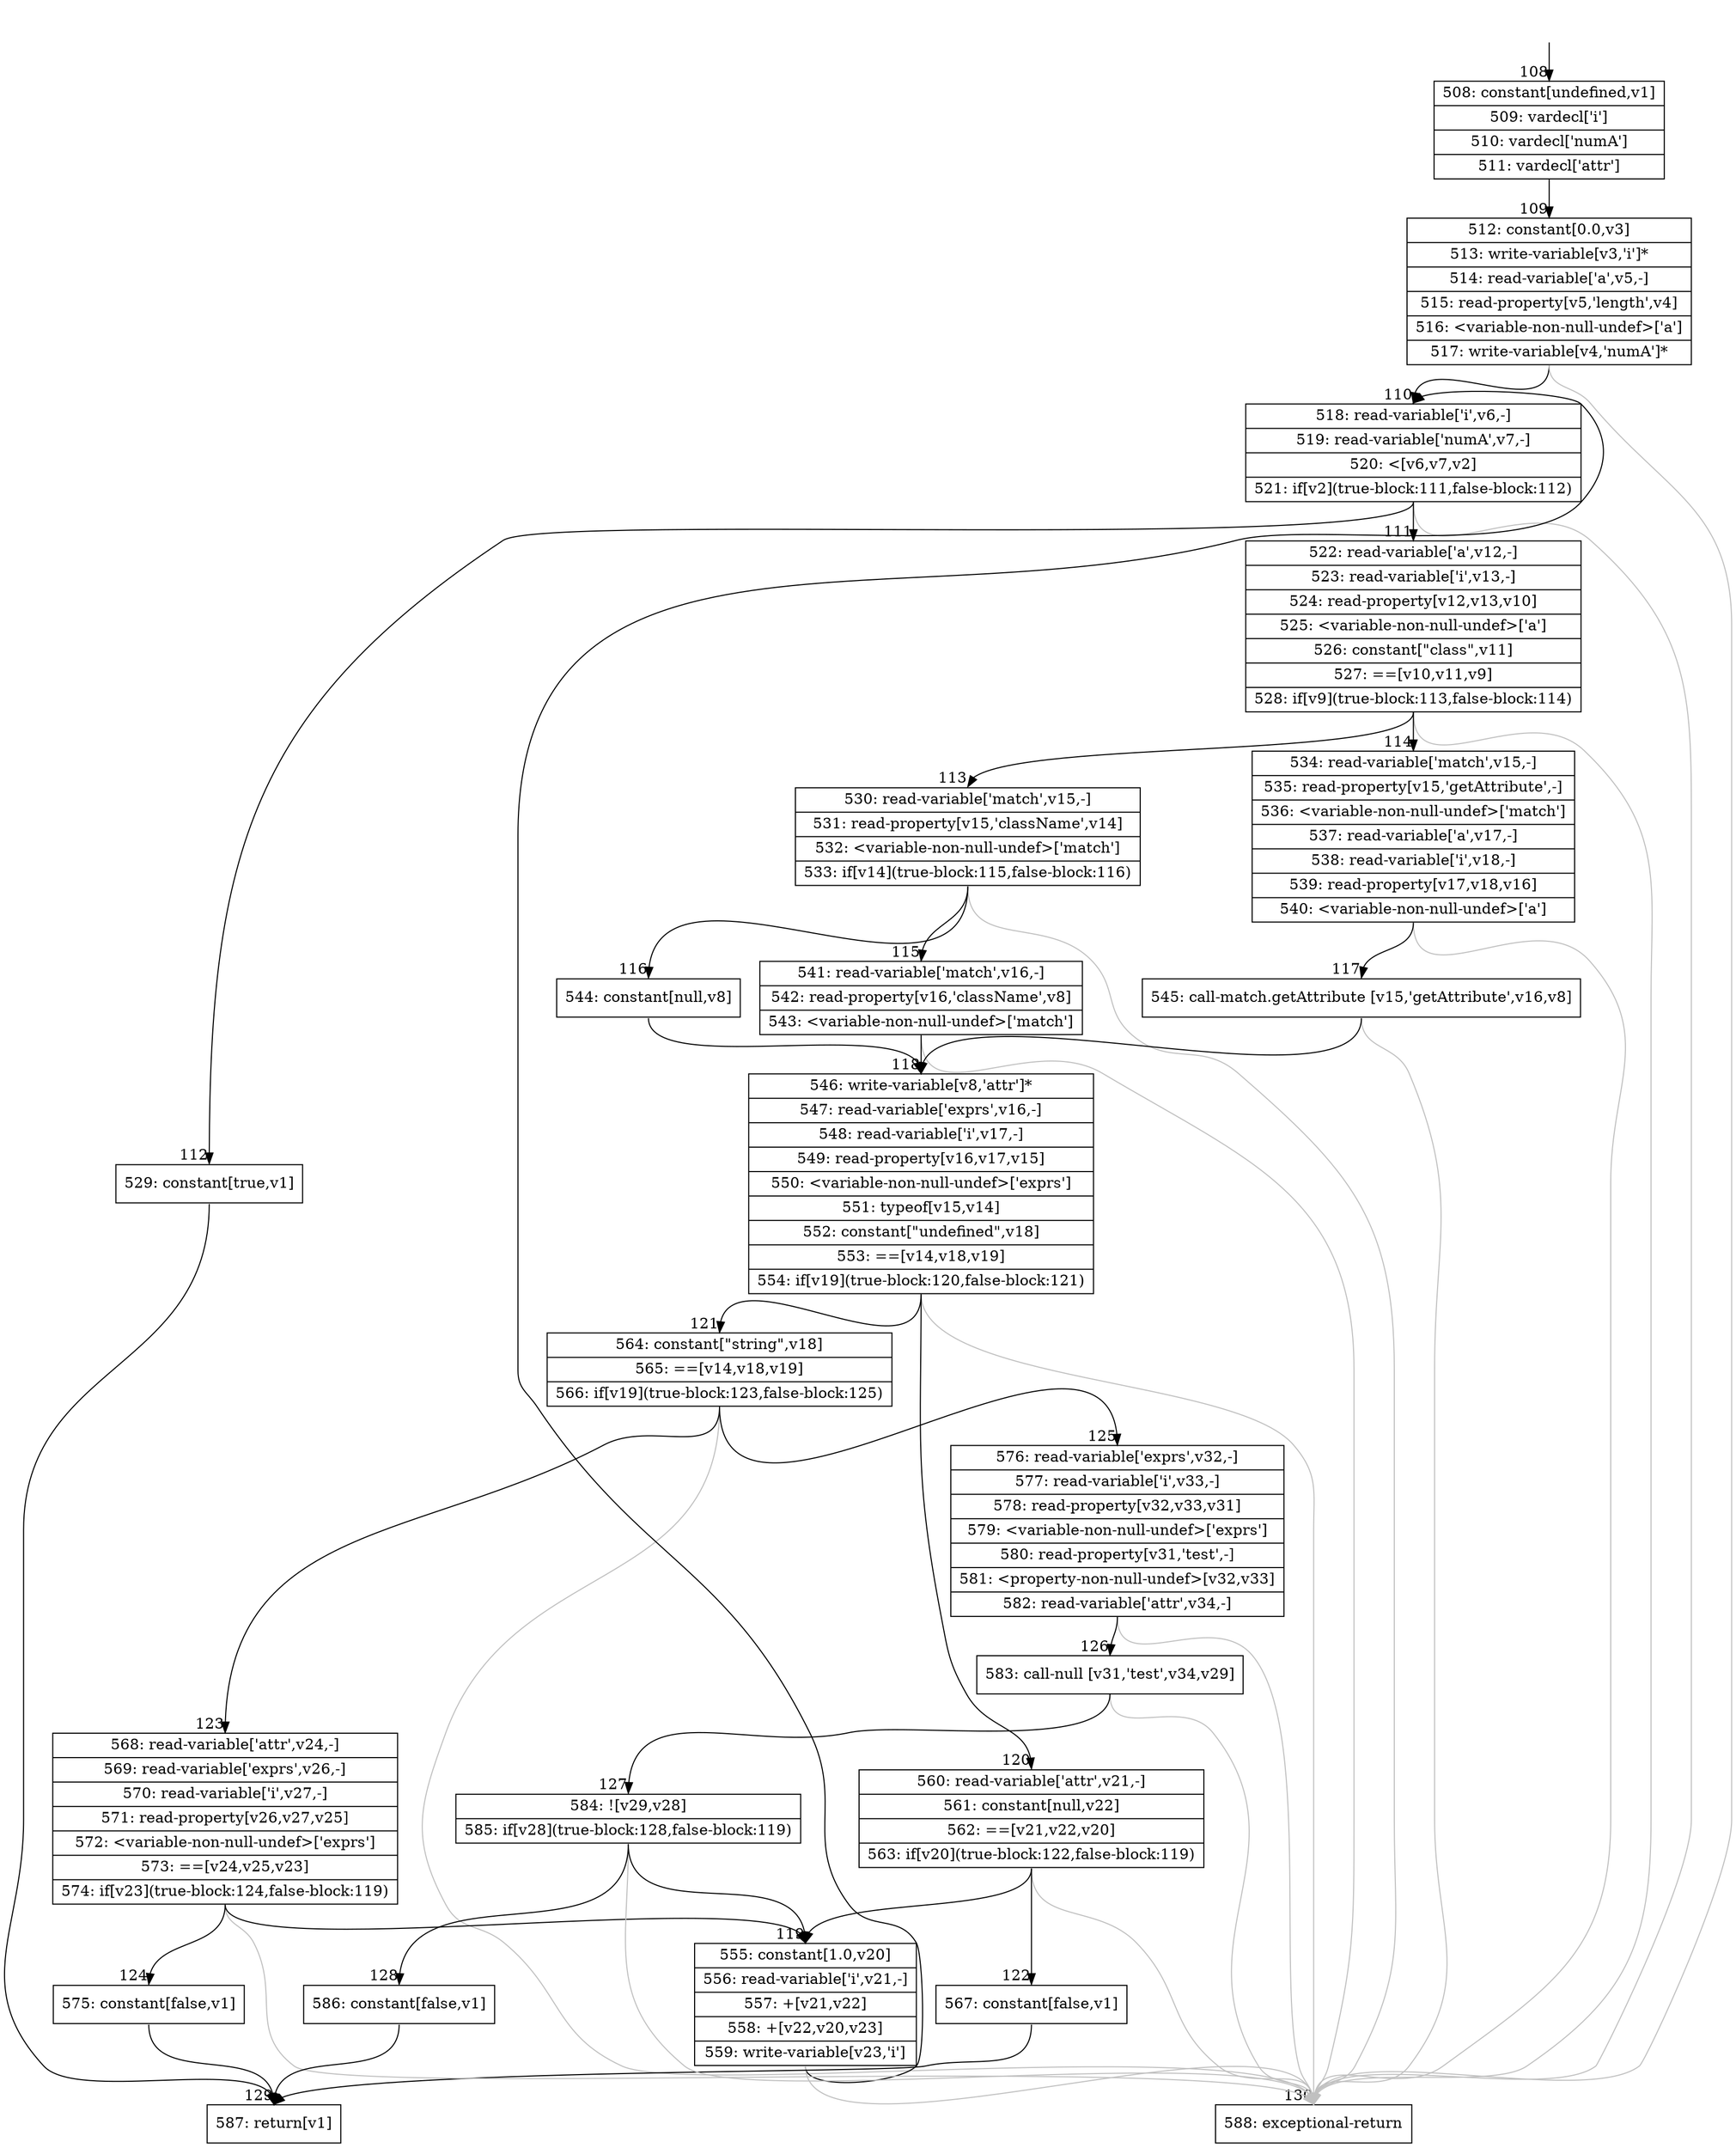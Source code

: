 digraph {
rankdir="TD"
BB_entry4[shape=none,label=""];
BB_entry4 -> BB108 [tailport=s, headport=n, headlabel="    108"]
BB108 [shape=record label="{508: constant[undefined,v1]|509: vardecl['i']|510: vardecl['numA']|511: vardecl['attr']}" ] 
BB108 -> BB109 [tailport=s, headport=n, headlabel="      109"]
BB109 [shape=record label="{512: constant[0.0,v3]|513: write-variable[v3,'i']*|514: read-variable['a',v5,-]|515: read-property[v5,'length',v4]|516: \<variable-non-null-undef\>['a']|517: write-variable[v4,'numA']*}" ] 
BB109 -> BB110 [tailport=s, headport=n, headlabel="      110"]
BB109 -> BB130 [tailport=s, headport=n, color=gray, headlabel="      130"]
BB110 [shape=record label="{518: read-variable['i',v6,-]|519: read-variable['numA',v7,-]|520: \<[v6,v7,v2]|521: if[v2](true-block:111,false-block:112)}" ] 
BB110 -> BB111 [tailport=s, headport=n, headlabel="      111"]
BB110 -> BB112 [tailport=s, headport=n, headlabel="      112"]
BB110 -> BB130 [tailport=s, headport=n, color=gray]
BB111 [shape=record label="{522: read-variable['a',v12,-]|523: read-variable['i',v13,-]|524: read-property[v12,v13,v10]|525: \<variable-non-null-undef\>['a']|526: constant[\"class\",v11]|527: ==[v10,v11,v9]|528: if[v9](true-block:113,false-block:114)}" ] 
BB111 -> BB113 [tailport=s, headport=n, headlabel="      113"]
BB111 -> BB114 [tailport=s, headport=n, headlabel="      114"]
BB111 -> BB130 [tailport=s, headport=n, color=gray]
BB112 [shape=record label="{529: constant[true,v1]}" ] 
BB112 -> BB129 [tailport=s, headport=n, headlabel="      129"]
BB113 [shape=record label="{530: read-variable['match',v15,-]|531: read-property[v15,'className',v14]|532: \<variable-non-null-undef\>['match']|533: if[v14](true-block:115,false-block:116)}" ] 
BB113 -> BB115 [tailport=s, headport=n, headlabel="      115"]
BB113 -> BB116 [tailport=s, headport=n, headlabel="      116"]
BB113 -> BB130 [tailport=s, headport=n, color=gray]
BB114 [shape=record label="{534: read-variable['match',v15,-]|535: read-property[v15,'getAttribute',-]|536: \<variable-non-null-undef\>['match']|537: read-variable['a',v17,-]|538: read-variable['i',v18,-]|539: read-property[v17,v18,v16]|540: \<variable-non-null-undef\>['a']}" ] 
BB114 -> BB117 [tailport=s, headport=n, headlabel="      117"]
BB114 -> BB130 [tailport=s, headport=n, color=gray]
BB115 [shape=record label="{541: read-variable['match',v16,-]|542: read-property[v16,'className',v8]|543: \<variable-non-null-undef\>['match']}" ] 
BB115 -> BB118 [tailport=s, headport=n, headlabel="      118"]
BB115 -> BB130 [tailport=s, headport=n, color=gray]
BB116 [shape=record label="{544: constant[null,v8]}" ] 
BB116 -> BB118 [tailport=s, headport=n]
BB117 [shape=record label="{545: call-match.getAttribute [v15,'getAttribute',v16,v8]}" ] 
BB117 -> BB118 [tailport=s, headport=n]
BB117 -> BB130 [tailport=s, headport=n, color=gray]
BB118 [shape=record label="{546: write-variable[v8,'attr']*|547: read-variable['exprs',v16,-]|548: read-variable['i',v17,-]|549: read-property[v16,v17,v15]|550: \<variable-non-null-undef\>['exprs']|551: typeof[v15,v14]|552: constant[\"undefined\",v18]|553: ==[v14,v18,v19]|554: if[v19](true-block:120,false-block:121)}" ] 
BB118 -> BB120 [tailport=s, headport=n, headlabel="      120"]
BB118 -> BB121 [tailport=s, headport=n, headlabel="      121"]
BB118 -> BB130 [tailport=s, headport=n, color=gray]
BB119 [shape=record label="{555: constant[1.0,v20]|556: read-variable['i',v21,-]|557: +[v21,v22]|558: +[v22,v20,v23]|559: write-variable[v23,'i']}" ] 
BB119 -> BB110 [tailport=s, headport=n]
BB119 -> BB130 [tailport=s, headport=n, color=gray]
BB120 [shape=record label="{560: read-variable['attr',v21,-]|561: constant[null,v22]|562: ==[v21,v22,v20]|563: if[v20](true-block:122,false-block:119)}" ] 
BB120 -> BB122 [tailport=s, headport=n, headlabel="      122"]
BB120 -> BB119 [tailport=s, headport=n, headlabel="      119"]
BB120 -> BB130 [tailport=s, headport=n, color=gray]
BB121 [shape=record label="{564: constant[\"string\",v18]|565: ==[v14,v18,v19]|566: if[v19](true-block:123,false-block:125)}" ] 
BB121 -> BB123 [tailport=s, headport=n, headlabel="      123"]
BB121 -> BB125 [tailport=s, headport=n, headlabel="      125"]
BB121 -> BB130 [tailport=s, headport=n, color=gray]
BB122 [shape=record label="{567: constant[false,v1]}" ] 
BB122 -> BB129 [tailport=s, headport=n]
BB123 [shape=record label="{568: read-variable['attr',v24,-]|569: read-variable['exprs',v26,-]|570: read-variable['i',v27,-]|571: read-property[v26,v27,v25]|572: \<variable-non-null-undef\>['exprs']|573: ==[v24,v25,v23]|574: if[v23](true-block:124,false-block:119)}" ] 
BB123 -> BB124 [tailport=s, headport=n, headlabel="      124"]
BB123 -> BB119 [tailport=s, headport=n]
BB123 -> BB130 [tailport=s, headport=n, color=gray]
BB124 [shape=record label="{575: constant[false,v1]}" ] 
BB124 -> BB129 [tailport=s, headport=n]
BB125 [shape=record label="{576: read-variable['exprs',v32,-]|577: read-variable['i',v33,-]|578: read-property[v32,v33,v31]|579: \<variable-non-null-undef\>['exprs']|580: read-property[v31,'test',-]|581: \<property-non-null-undef\>[v32,v33]|582: read-variable['attr',v34,-]}" ] 
BB125 -> BB126 [tailport=s, headport=n, headlabel="      126"]
BB125 -> BB130 [tailport=s, headport=n, color=gray]
BB126 [shape=record label="{583: call-null [v31,'test',v34,v29]}" ] 
BB126 -> BB127 [tailport=s, headport=n, headlabel="      127"]
BB126 -> BB130 [tailport=s, headport=n, color=gray]
BB127 [shape=record label="{584: ![v29,v28]|585: if[v28](true-block:128,false-block:119)}" ] 
BB127 -> BB128 [tailport=s, headport=n, headlabel="      128"]
BB127 -> BB119 [tailport=s, headport=n]
BB127 -> BB130 [tailport=s, headport=n, color=gray]
BB128 [shape=record label="{586: constant[false,v1]}" ] 
BB128 -> BB129 [tailport=s, headport=n]
BB129 [shape=record label="{587: return[v1]}" ] 
BB130 [shape=record label="{588: exceptional-return}" ] 
//#$~ 124
}
